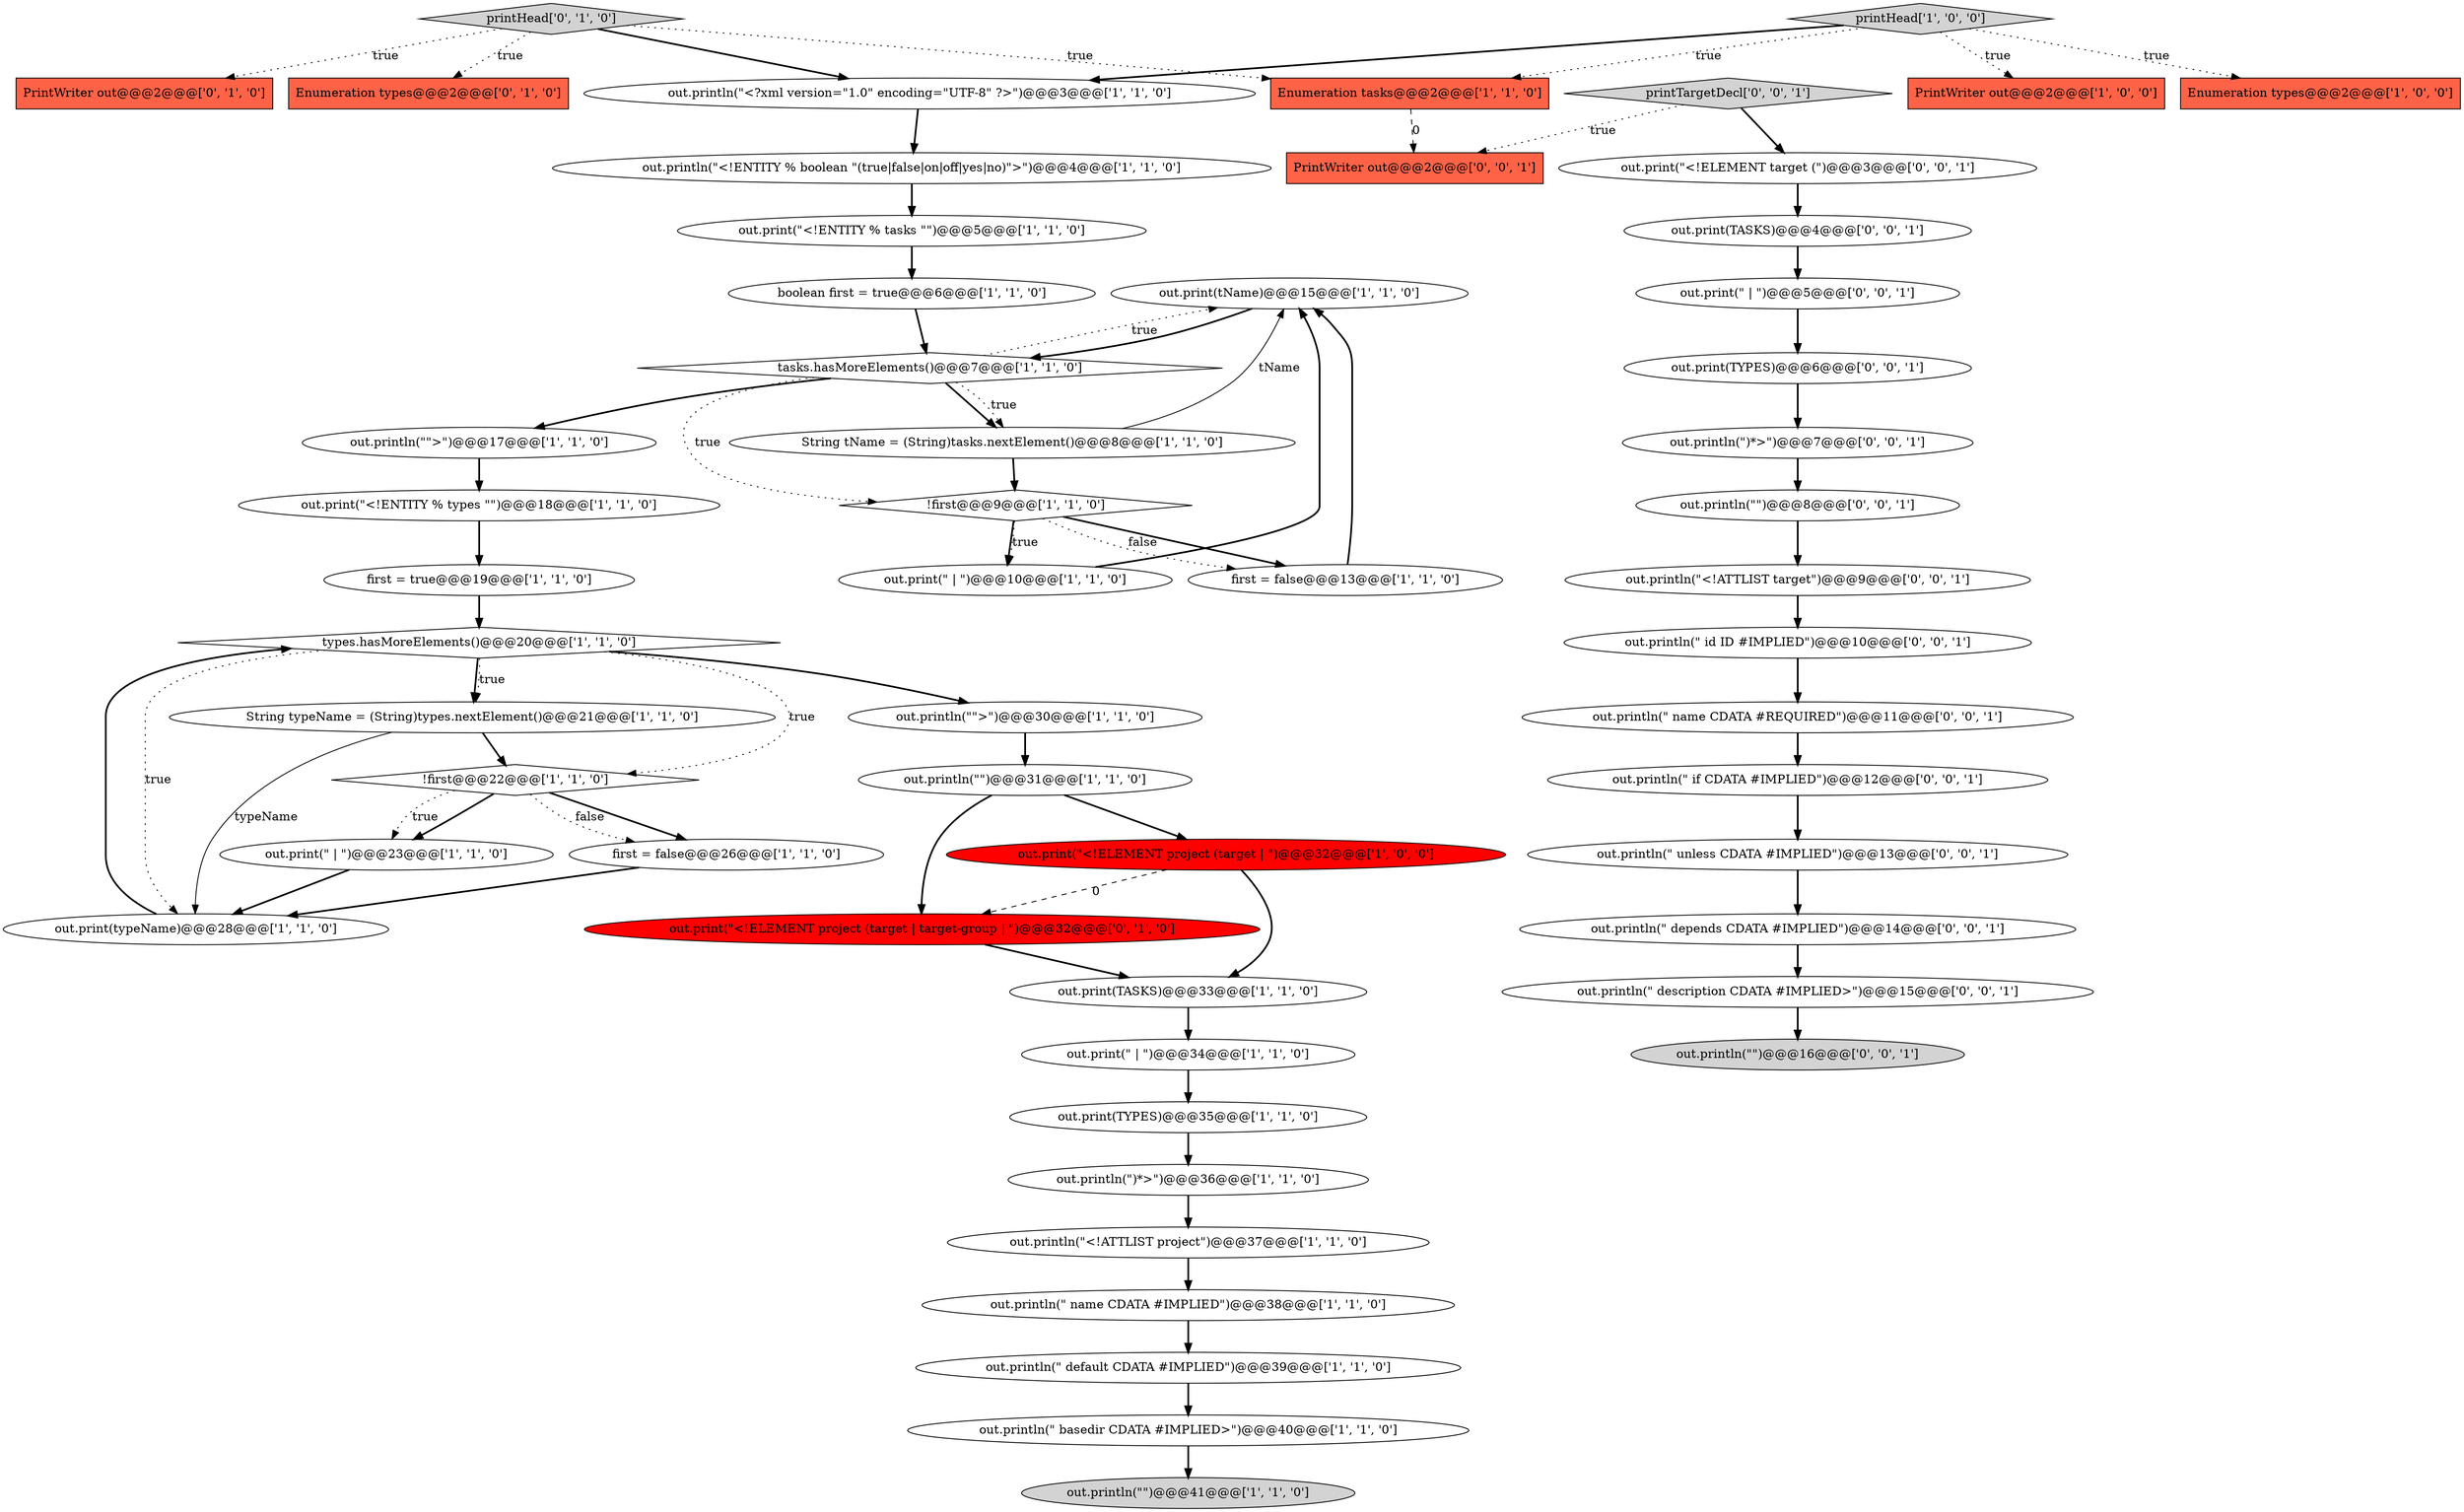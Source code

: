 digraph {
17 [style = filled, label = "out.print(tName)@@@15@@@['1', '1', '0']", fillcolor = white, shape = ellipse image = "AAA0AAABBB1BBB"];
26 [style = filled, label = "out.println(\"\")@@@41@@@['1', '1', '0']", fillcolor = lightgray, shape = ellipse image = "AAA0AAABBB1BBB"];
27 [style = filled, label = "out.println(\" name CDATA #IMPLIED\")@@@38@@@['1', '1', '0']", fillcolor = white, shape = ellipse image = "AAA0AAABBB1BBB"];
28 [style = filled, label = "out.println(\"\")@@@31@@@['1', '1', '0']", fillcolor = white, shape = ellipse image = "AAA0AAABBB1BBB"];
52 [style = filled, label = "out.println(\"<!ATTLIST target\")@@@9@@@['0', '0', '1']", fillcolor = white, shape = ellipse image = "AAA0AAABBB3BBB"];
16 [style = filled, label = "out.print(\" | \")@@@23@@@['1', '1', '0']", fillcolor = white, shape = ellipse image = "AAA0AAABBB1BBB"];
5 [style = filled, label = "first = true@@@19@@@['1', '1', '0']", fillcolor = white, shape = ellipse image = "AAA0AAABBB1BBB"];
48 [style = filled, label = "out.println(\" description CDATA #IMPLIED>\")@@@15@@@['0', '0', '1']", fillcolor = white, shape = ellipse image = "AAA0AAABBB3BBB"];
12 [style = filled, label = "out.print(TASKS)@@@33@@@['1', '1', '0']", fillcolor = white, shape = ellipse image = "AAA0AAABBB1BBB"];
15 [style = filled, label = "out.println(\"\">\")@@@17@@@['1', '1', '0']", fillcolor = white, shape = ellipse image = "AAA0AAABBB1BBB"];
51 [style = filled, label = "out.println(\")*>\")@@@7@@@['0', '0', '1']", fillcolor = white, shape = ellipse image = "AAA0AAABBB3BBB"];
24 [style = filled, label = "out.println(\"<?xml version=\"1.0\" encoding=\"UTF-8\" ?>\")@@@3@@@['1', '1', '0']", fillcolor = white, shape = ellipse image = "AAA0AAABBB1BBB"];
43 [style = filled, label = "out.print(TYPES)@@@6@@@['0', '0', '1']", fillcolor = white, shape = ellipse image = "AAA0AAABBB3BBB"];
46 [style = filled, label = "out.println(\" id ID #IMPLIED\")@@@10@@@['0', '0', '1']", fillcolor = white, shape = ellipse image = "AAA0AAABBB3BBB"];
38 [style = filled, label = "printHead['0', '1', '0']", fillcolor = lightgray, shape = diamond image = "AAA0AAABBB2BBB"];
29 [style = filled, label = "types.hasMoreElements()@@@20@@@['1', '1', '0']", fillcolor = white, shape = diamond image = "AAA0AAABBB1BBB"];
44 [style = filled, label = "out.println(\" if CDATA #IMPLIED\")@@@12@@@['0', '0', '1']", fillcolor = white, shape = ellipse image = "AAA0AAABBB3BBB"];
32 [style = filled, label = "Enumeration tasks@@@2@@@['1', '1', '0']", fillcolor = tomato, shape = box image = "AAA0AAABBB1BBB"];
53 [style = filled, label = "out.print(\" | \")@@@5@@@['0', '0', '1']", fillcolor = white, shape = ellipse image = "AAA0AAABBB3BBB"];
7 [style = filled, label = "!first@@@9@@@['1', '1', '0']", fillcolor = white, shape = diamond image = "AAA0AAABBB1BBB"];
20 [style = filled, label = "out.println(\"\">\")@@@30@@@['1', '1', '0']", fillcolor = white, shape = ellipse image = "AAA0AAABBB1BBB"];
35 [style = filled, label = "PrintWriter out@@@2@@@['0', '1', '0']", fillcolor = tomato, shape = box image = "AAA0AAABBB2BBB"];
54 [style = filled, label = "out.println(\"\")@@@8@@@['0', '0', '1']", fillcolor = white, shape = ellipse image = "AAA0AAABBB3BBB"];
6 [style = filled, label = "String tName = (String)tasks.nextElement()@@@8@@@['1', '1', '0']", fillcolor = white, shape = ellipse image = "AAA0AAABBB1BBB"];
19 [style = filled, label = "out.println(\"<!ENTITY % boolean \"(true|false|on|off|yes|no)\">\")@@@4@@@['1', '1', '0']", fillcolor = white, shape = ellipse image = "AAA0AAABBB1BBB"];
22 [style = filled, label = "out.print(\" | \")@@@10@@@['1', '1', '0']", fillcolor = white, shape = ellipse image = "AAA0AAABBB1BBB"];
34 [style = filled, label = "out.println(\"<!ATTLIST project\")@@@37@@@['1', '1', '0']", fillcolor = white, shape = ellipse image = "AAA0AAABBB1BBB"];
21 [style = filled, label = "out.print(\"<!ELEMENT project (target | \")@@@32@@@['1', '0', '0']", fillcolor = red, shape = ellipse image = "AAA1AAABBB1BBB"];
42 [style = filled, label = "out.println(\" depends CDATA #IMPLIED\")@@@14@@@['0', '0', '1']", fillcolor = white, shape = ellipse image = "AAA0AAABBB3BBB"];
11 [style = filled, label = "tasks.hasMoreElements()@@@7@@@['1', '1', '0']", fillcolor = white, shape = diamond image = "AAA0AAABBB1BBB"];
33 [style = filled, label = "printHead['1', '0', '0']", fillcolor = lightgray, shape = diamond image = "AAA0AAABBB1BBB"];
40 [style = filled, label = "PrintWriter out@@@2@@@['0', '0', '1']", fillcolor = tomato, shape = box image = "AAA0AAABBB3BBB"];
9 [style = filled, label = "out.println(\" basedir CDATA #IMPLIED>\")@@@40@@@['1', '1', '0']", fillcolor = white, shape = ellipse image = "AAA0AAABBB1BBB"];
49 [style = filled, label = "printTargetDecl['0', '0', '1']", fillcolor = lightgray, shape = diamond image = "AAA0AAABBB3BBB"];
18 [style = filled, label = "out.println(\")*>\")@@@36@@@['1', '1', '0']", fillcolor = white, shape = ellipse image = "AAA0AAABBB1BBB"];
37 [style = filled, label = "out.print(\"<!ELEMENT project (target | target-group | \")@@@32@@@['0', '1', '0']", fillcolor = red, shape = ellipse image = "AAA1AAABBB2BBB"];
3 [style = filled, label = "first = false@@@26@@@['1', '1', '0']", fillcolor = white, shape = ellipse image = "AAA0AAABBB1BBB"];
31 [style = filled, label = "PrintWriter out@@@2@@@['1', '0', '0']", fillcolor = tomato, shape = box image = "AAA0AAABBB1BBB"];
50 [style = filled, label = "out.println(\" name CDATA #REQUIRED\")@@@11@@@['0', '0', '1']", fillcolor = white, shape = ellipse image = "AAA0AAABBB3BBB"];
8 [style = filled, label = "out.print(typeName)@@@28@@@['1', '1', '0']", fillcolor = white, shape = ellipse image = "AAA0AAABBB1BBB"];
10 [style = filled, label = "String typeName = (String)types.nextElement()@@@21@@@['1', '1', '0']", fillcolor = white, shape = ellipse image = "AAA0AAABBB1BBB"];
13 [style = filled, label = "out.print(\" | \")@@@34@@@['1', '1', '0']", fillcolor = white, shape = ellipse image = "AAA0AAABBB1BBB"];
30 [style = filled, label = "out.println(\" default CDATA #IMPLIED\")@@@39@@@['1', '1', '0']", fillcolor = white, shape = ellipse image = "AAA0AAABBB1BBB"];
45 [style = filled, label = "out.println(\"\")@@@16@@@['0', '0', '1']", fillcolor = lightgray, shape = ellipse image = "AAA0AAABBB3BBB"];
25 [style = filled, label = "boolean first = true@@@6@@@['1', '1', '0']", fillcolor = white, shape = ellipse image = "AAA0AAABBB1BBB"];
14 [style = filled, label = "!first@@@22@@@['1', '1', '0']", fillcolor = white, shape = diamond image = "AAA0AAABBB1BBB"];
36 [style = filled, label = "Enumeration types@@@2@@@['0', '1', '0']", fillcolor = tomato, shape = box image = "AAA0AAABBB2BBB"];
39 [style = filled, label = "out.print(\"<!ELEMENT target (\")@@@3@@@['0', '0', '1']", fillcolor = white, shape = ellipse image = "AAA0AAABBB3BBB"];
0 [style = filled, label = "first = false@@@13@@@['1', '1', '0']", fillcolor = white, shape = ellipse image = "AAA0AAABBB1BBB"];
41 [style = filled, label = "out.print(TASKS)@@@4@@@['0', '0', '1']", fillcolor = white, shape = ellipse image = "AAA0AAABBB3BBB"];
47 [style = filled, label = "out.println(\" unless CDATA #IMPLIED\")@@@13@@@['0', '0', '1']", fillcolor = white, shape = ellipse image = "AAA0AAABBB3BBB"];
2 [style = filled, label = "out.print(\"<!ENTITY % types \"\")@@@18@@@['1', '1', '0']", fillcolor = white, shape = ellipse image = "AAA0AAABBB1BBB"];
4 [style = filled, label = "Enumeration types@@@2@@@['1', '0', '0']", fillcolor = tomato, shape = box image = "AAA0AAABBB1BBB"];
1 [style = filled, label = "out.print(TYPES)@@@35@@@['1', '1', '0']", fillcolor = white, shape = ellipse image = "AAA0AAABBB1BBB"];
23 [style = filled, label = "out.print(\"<!ENTITY % tasks \"\")@@@5@@@['1', '1', '0']", fillcolor = white, shape = ellipse image = "AAA0AAABBB1BBB"];
14->16 [style = bold, label=""];
5->29 [style = bold, label=""];
14->3 [style = bold, label=""];
54->52 [style = bold, label=""];
23->25 [style = bold, label=""];
11->7 [style = dotted, label="true"];
15->2 [style = bold, label=""];
29->10 [style = dotted, label="true"];
28->37 [style = bold, label=""];
6->17 [style = solid, label="tName"];
24->19 [style = bold, label=""];
52->46 [style = bold, label=""];
33->4 [style = dotted, label="true"];
16->8 [style = bold, label=""];
47->42 [style = bold, label=""];
10->14 [style = bold, label=""];
38->24 [style = bold, label=""];
51->54 [style = bold, label=""];
33->32 [style = dotted, label="true"];
0->17 [style = bold, label=""];
18->34 [style = bold, label=""];
27->30 [style = bold, label=""];
11->6 [style = bold, label=""];
43->51 [style = bold, label=""];
20->28 [style = bold, label=""];
50->44 [style = bold, label=""];
11->17 [style = dotted, label="true"];
38->32 [style = dotted, label="true"];
1->18 [style = bold, label=""];
7->0 [style = bold, label=""];
30->9 [style = bold, label=""];
42->48 [style = bold, label=""];
21->37 [style = dashed, label="0"];
13->1 [style = bold, label=""];
11->15 [style = bold, label=""];
37->12 [style = bold, label=""];
29->8 [style = dotted, label="true"];
14->3 [style = dotted, label="false"];
21->12 [style = bold, label=""];
9->26 [style = bold, label=""];
41->53 [style = bold, label=""];
14->16 [style = dotted, label="true"];
12->13 [style = bold, label=""];
7->22 [style = bold, label=""];
29->20 [style = bold, label=""];
7->0 [style = dotted, label="false"];
28->21 [style = bold, label=""];
48->45 [style = bold, label=""];
49->39 [style = bold, label=""];
32->40 [style = dashed, label="0"];
49->40 [style = dotted, label="true"];
25->11 [style = bold, label=""];
11->6 [style = dotted, label="true"];
33->24 [style = bold, label=""];
19->23 [style = bold, label=""];
3->8 [style = bold, label=""];
29->14 [style = dotted, label="true"];
38->35 [style = dotted, label="true"];
10->8 [style = solid, label="typeName"];
22->17 [style = bold, label=""];
29->10 [style = bold, label=""];
39->41 [style = bold, label=""];
46->50 [style = bold, label=""];
6->7 [style = bold, label=""];
7->22 [style = dotted, label="true"];
53->43 [style = bold, label=""];
44->47 [style = bold, label=""];
8->29 [style = bold, label=""];
38->36 [style = dotted, label="true"];
2->5 [style = bold, label=""];
34->27 [style = bold, label=""];
17->11 [style = bold, label=""];
33->31 [style = dotted, label="true"];
}
